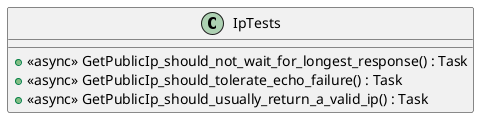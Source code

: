 @startuml
class IpTests {
    + <<async>> GetPublicIp_should_not_wait_for_longest_response() : Task
    + <<async>> GetPublicIp_should_tolerate_echo_failure() : Task
    + <<async>> GetPublicIp_should_usually_return_a_valid_ip() : Task
}
@enduml
